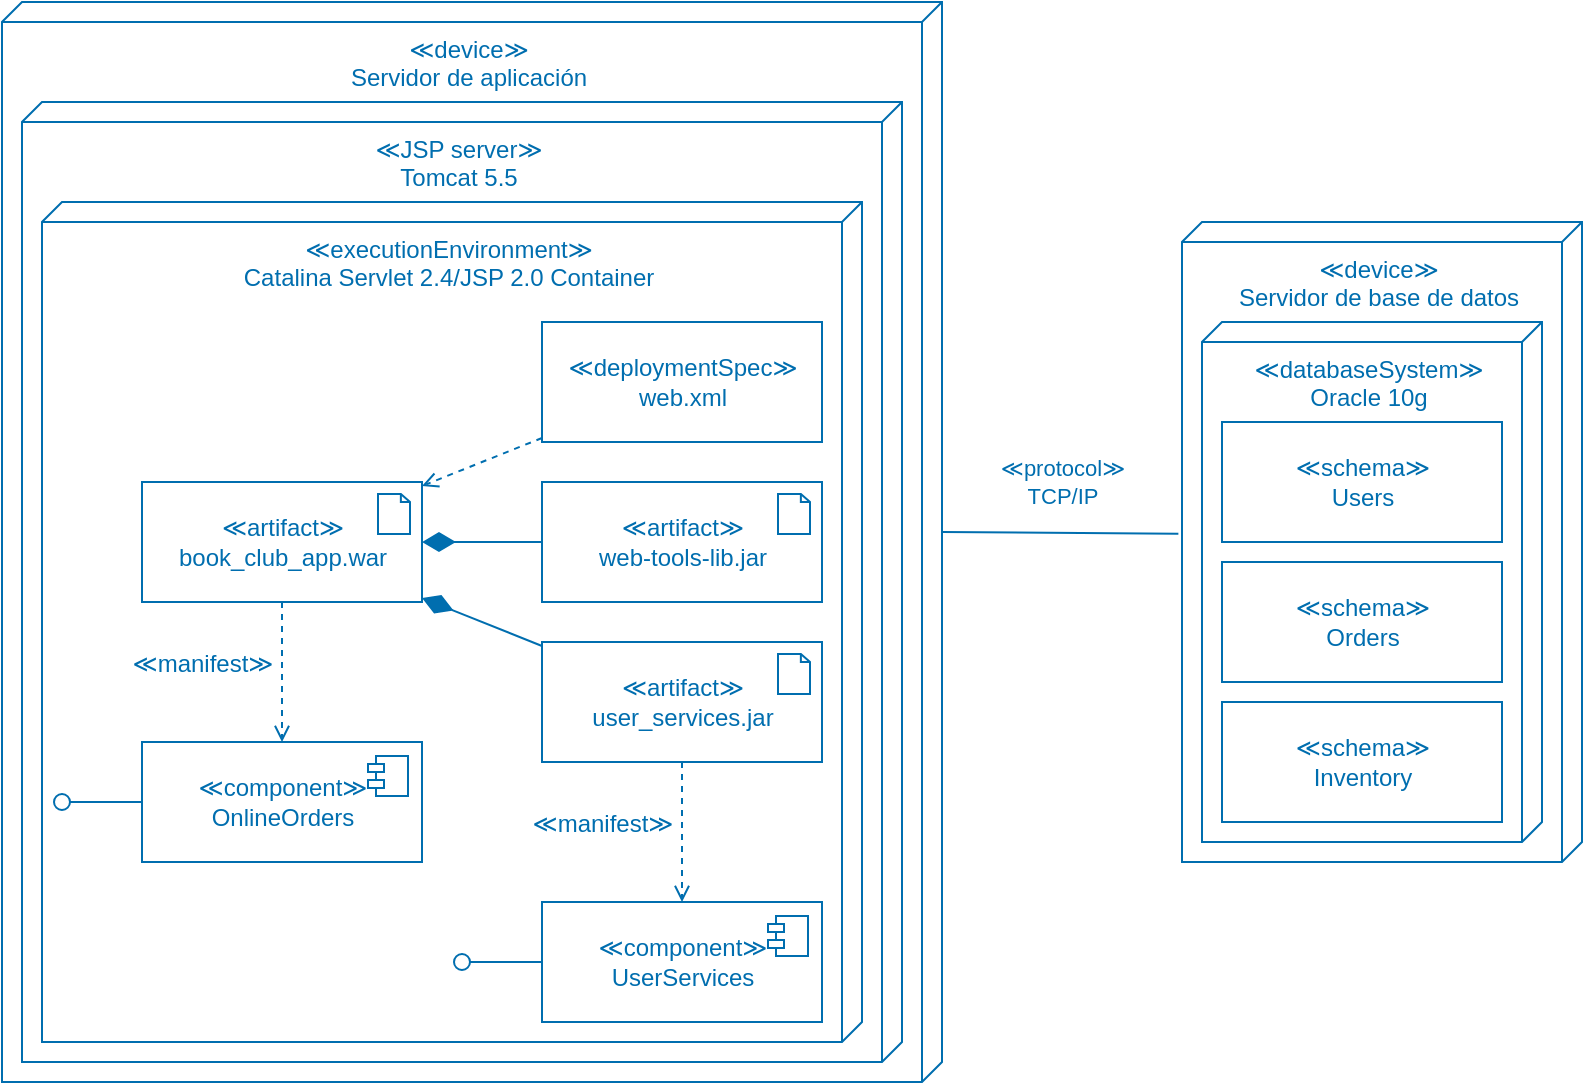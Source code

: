 <mxfile>
    <diagram id="u79CN8P1TTN_0yYjMMCz" name="Page-1">
        <mxGraphModel dx="906" dy="546" grid="1" gridSize="10" guides="1" tooltips="1" connect="1" arrows="1" fold="1" page="1" pageScale="1" pageWidth="850" pageHeight="1100" math="0" shadow="0">
            <root>
                <mxCell id="0"/>
                <mxCell id="1" parent="0"/>
                <mxCell id="14" value="≪device≫&lt;br&gt;Servidor de base de datos" style="verticalAlign=top;align=center;shape=cube;size=10;direction=south;fontStyle=0;html=1;boundedLbl=1;spacingLeft=5;fillColor=none;fontColor=#006EAF;strokeColor=#006EAF;" parent="1" vertex="1">
                    <mxGeometry x="630" y="350" width="200" height="320" as="geometry"/>
                </mxCell>
                <mxCell id="21" value="≪databaseSystem≫&lt;br&gt;Oracle 10g" style="verticalAlign=top;align=center;shape=cube;size=10;direction=south;fontStyle=0;html=1;boundedLbl=1;spacingLeft=5;fillColor=none;fontColor=#006EAF;strokeColor=#006EAF;" parent="1" vertex="1">
                    <mxGeometry x="640" y="400" width="170" height="260" as="geometry"/>
                </mxCell>
                <mxCell id="64" value="≪protocol≫&lt;br&gt;TCP/IP" style="edgeStyle=none;html=1;exitX=0;exitY=0;exitDx=265;exitDy=0;exitPerimeter=0;entryX=0.487;entryY=1.009;entryDx=0;entryDy=0;entryPerimeter=0;fillColor=#1ba1e2;strokeColor=#006EAF;endArrow=none;endFill=0;fontColor=#006EAF;labelBackgroundColor=none;" parent="1" source="6" target="14" edge="1">
                    <mxGeometry x="0.012" y="25" relative="1" as="geometry">
                        <mxPoint as="offset"/>
                    </mxGeometry>
                </mxCell>
                <mxCell id="6" value="≪device≫&lt;br&gt;Servidor de aplicación" style="verticalAlign=top;align=center;shape=cube;size=10;direction=south;fontStyle=0;html=1;boundedLbl=1;spacingLeft=5;fillColor=none;fontColor=#006EAF;strokeColor=#006EAF;" parent="1" vertex="1">
                    <mxGeometry x="40" y="240" width="470" height="540" as="geometry"/>
                </mxCell>
                <mxCell id="11" value="≪JSP server≫&lt;br&gt;Tomcat 5.5" style="verticalAlign=top;align=center;shape=cube;size=10;direction=south;fontStyle=0;html=1;boundedLbl=1;spacingLeft=5;fillColor=none;fontColor=#006EAF;strokeColor=#006EAF;" parent="1" vertex="1">
                    <mxGeometry x="50" y="290" width="440" height="480" as="geometry"/>
                </mxCell>
                <mxCell id="12" value="≪schema≫&lt;br&gt;Users" style="html=1;dropTarget=0;fillColor=none;fontColor=#006EAF;strokeColor=#006EAF;verticalAlign=middle;" parent="1" vertex="1">
                    <mxGeometry x="650" y="450" width="140" height="60" as="geometry"/>
                </mxCell>
                <mxCell id="29" value="≪executionEnvironment≫&lt;br&gt;Catalina Servlet 2.4/JSP 2.0 Container" style="verticalAlign=top;align=center;shape=cube;size=10;direction=south;fontStyle=0;html=1;boundedLbl=1;spacingLeft=5;fillColor=none;fontColor=#006EAF;strokeColor=#006EAF;" parent="1" vertex="1">
                    <mxGeometry x="60" y="340" width="410" height="420" as="geometry"/>
                </mxCell>
                <mxCell id="33" value="" style="group" parent="1" vertex="1" connectable="0">
                    <mxGeometry x="70" y="610" width="180" height="60" as="geometry"/>
                </mxCell>
                <mxCell id="22" value="≪component≫&lt;br&gt;OnlineOrders" style="html=1;dropTarget=0;fillColor=none;fontColor=#006EAF;strokeColor=#006EAF;" parent="33" vertex="1">
                    <mxGeometry x="40" width="140" height="60" as="geometry"/>
                </mxCell>
                <mxCell id="23" value="" style="shape=module;jettyWidth=8;jettyHeight=4;fillColor=none;fontColor=#006EAF;strokeColor=#006EAF;" parent="22" vertex="1">
                    <mxGeometry x="1" width="20" height="20" relative="1" as="geometry">
                        <mxPoint x="-27" y="7" as="offset"/>
                    </mxGeometry>
                </mxCell>
                <mxCell id="32" value="" style="html=1;verticalAlign=bottom;labelBackgroundColor=none;startArrow=oval;startFill=0;startSize=8;endArrow=none;fillColor=#1ba1e2;strokeColor=#006EAF;entryX=0;entryY=0.5;entryDx=0;entryDy=0;" parent="33" target="22" edge="1">
                    <mxGeometry x="-1" y="3" relative="1" as="geometry">
                        <mxPoint y="30" as="sourcePoint"/>
                        <mxPoint x="480" y="-170" as="targetPoint"/>
                    </mxGeometry>
                </mxCell>
                <mxCell id="34" value="&lt;span style=&quot;color: rgb(0, 110, 175); font-size: 12px;&quot;&gt;≪manifest≫&lt;/span&gt;" style="endArrow=open;html=1;rounded=0;align=center;verticalAlign=bottom;dashed=1;endFill=0;labelBackgroundColor=none;fillColor=#1ba1e2;strokeColor=#006EAF;" parent="1" source="30" target="22" edge="1">
                    <mxGeometry x="0.143" y="-40" relative="1" as="geometry">
                        <mxPoint x="270" y="560" as="sourcePoint"/>
                        <mxPoint x="430" y="560" as="targetPoint"/>
                        <mxPoint as="offset"/>
                    </mxGeometry>
                </mxCell>
                <mxCell id="39" value="" style="endArrow=none;html=1;endSize=12;startArrow=diamondThin;startSize=14;startFill=1;align=left;verticalAlign=bottom;fillColor=#1ba1e2;strokeColor=#006EAF;endFill=0;rounded=0;" parent="1" source="30" target="37" edge="1">
                    <mxGeometry x="-1" y="3" relative="1" as="geometry">
                        <mxPoint x="360" y="730" as="sourcePoint"/>
                        <mxPoint x="520" y="730" as="targetPoint"/>
                    </mxGeometry>
                </mxCell>
                <mxCell id="41" value="" style="endArrow=none;html=1;endSize=12;startArrow=diamondThin;startSize=14;startFill=1;align=left;verticalAlign=bottom;fillColor=#1ba1e2;strokeColor=#006EAF;endFill=0;rounded=0;" parent="1" source="30" target="38" edge="1">
                    <mxGeometry x="-1" y="3" relative="1" as="geometry">
                        <mxPoint x="260" y="520" as="sourcePoint"/>
                        <mxPoint x="360" y="520" as="targetPoint"/>
                    </mxGeometry>
                </mxCell>
                <mxCell id="42" value="≪deploymentSpec≫&lt;br&gt;web.xml" style="html=1;dropTarget=0;fillColor=none;fontColor=#006EAF;strokeColor=#006EAF;" parent="1" vertex="1">
                    <mxGeometry x="310" y="400" width="140" height="60" as="geometry"/>
                </mxCell>
                <mxCell id="43" value="" style="endArrow=open;html=1;rounded=0;align=center;verticalAlign=bottom;dashed=1;endFill=0;labelBackgroundColor=none;fillColor=#1ba1e2;strokeColor=#006EAF;" parent="1" source="42" target="30" edge="1">
                    <mxGeometry x="0.143" y="-40" relative="1" as="geometry">
                        <mxPoint x="190" y="550" as="sourcePoint"/>
                        <mxPoint x="190" y="620" as="targetPoint"/>
                        <mxPoint as="offset"/>
                    </mxGeometry>
                </mxCell>
                <mxCell id="44" value="" style="group" parent="1" vertex="1" connectable="0">
                    <mxGeometry x="270" y="690" width="180" height="60" as="geometry"/>
                </mxCell>
                <mxCell id="45" value="≪component≫&lt;br&gt;UserServices" style="html=1;dropTarget=0;fillColor=none;fontColor=#006EAF;strokeColor=#006EAF;" parent="44" vertex="1">
                    <mxGeometry x="40" width="140" height="60" as="geometry"/>
                </mxCell>
                <mxCell id="46" value="" style="shape=module;jettyWidth=8;jettyHeight=4;fillColor=none;fontColor=#006EAF;strokeColor=#006EAF;" parent="45" vertex="1">
                    <mxGeometry x="1" width="20" height="20" relative="1" as="geometry">
                        <mxPoint x="-27" y="7" as="offset"/>
                    </mxGeometry>
                </mxCell>
                <mxCell id="47" value="" style="html=1;verticalAlign=bottom;labelBackgroundColor=none;startArrow=oval;startFill=0;startSize=8;endArrow=none;fillColor=#1ba1e2;strokeColor=#006EAF;entryX=0;entryY=0.5;entryDx=0;entryDy=0;" parent="44" target="45" edge="1">
                    <mxGeometry x="-1" y="3" relative="1" as="geometry">
                        <mxPoint y="30" as="sourcePoint"/>
                        <mxPoint x="480" y="-170" as="targetPoint"/>
                    </mxGeometry>
                </mxCell>
                <mxCell id="48" value="&lt;span style=&quot;color: rgb(0, 110, 175); font-size: 12px;&quot;&gt;≪manifest≫&lt;/span&gt;" style="endArrow=open;html=1;rounded=0;align=center;verticalAlign=bottom;dashed=1;endFill=0;labelBackgroundColor=none;fillColor=#1ba1e2;strokeColor=#006EAF;" parent="1" source="37" target="45" edge="1">
                    <mxGeometry x="0.143" y="-40" relative="1" as="geometry">
                        <mxPoint x="390" y="620" as="sourcePoint"/>
                        <mxPoint x="390" y="690" as="targetPoint"/>
                        <mxPoint as="offset"/>
                    </mxGeometry>
                </mxCell>
                <mxCell id="49" value="≪schema≫&lt;br&gt;Orders" style="html=1;dropTarget=0;fillColor=none;fontColor=#006EAF;strokeColor=#006EAF;verticalAlign=middle;" parent="1" vertex="1">
                    <mxGeometry x="650" y="520" width="140" height="60" as="geometry"/>
                </mxCell>
                <mxCell id="51" value="≪schema≫&lt;br&gt;Inventory" style="html=1;dropTarget=0;fillColor=none;fontColor=#006EAF;strokeColor=#006EAF;verticalAlign=middle;" parent="1" vertex="1">
                    <mxGeometry x="650" y="590" width="140" height="60" as="geometry"/>
                </mxCell>
                <mxCell id="57" value="" style="group" parent="1" vertex="1" connectable="0">
                    <mxGeometry x="310" y="480" width="140" height="60" as="geometry"/>
                </mxCell>
                <mxCell id="38" value="≪artifact≫&lt;br&gt;web-tools-lib.jar" style="html=1;dropTarget=0;fillColor=none;fontColor=#006EAF;strokeColor=#006EAF;" parent="57" vertex="1">
                    <mxGeometry width="140" height="60" as="geometry"/>
                </mxCell>
                <mxCell id="56" value="" style="html=1;verticalLabelPosition=bottom;align=center;labelBackgroundColor=#ffffff;verticalAlign=top;strokeWidth=1;strokeColor=#006EAF;shadow=0;dashed=0;shape=mxgraph.ios7.icons.document;fillColor=none;fontColor=#ffffff;" parent="57" vertex="1">
                    <mxGeometry x="118" y="6" width="16" height="20" as="geometry"/>
                </mxCell>
                <mxCell id="61" value="" style="group" parent="1" vertex="1" connectable="0">
                    <mxGeometry x="310" y="560" width="140" height="60" as="geometry"/>
                </mxCell>
                <mxCell id="37" value="≪artifact≫&lt;br&gt;user_services.jar" style="html=1;dropTarget=0;fillColor=none;fontColor=#006EAF;strokeColor=#006EAF;" parent="61" vertex="1">
                    <mxGeometry width="140" height="60" as="geometry"/>
                </mxCell>
                <mxCell id="60" value="" style="html=1;verticalLabelPosition=bottom;align=center;labelBackgroundColor=#ffffff;verticalAlign=top;strokeWidth=1;strokeColor=#006EAF;shadow=0;dashed=0;shape=mxgraph.ios7.icons.document;fillColor=none;fontColor=#ffffff;" parent="61" vertex="1">
                    <mxGeometry x="118" y="6" width="16" height="20" as="geometry"/>
                </mxCell>
                <mxCell id="63" value="" style="group" parent="1" vertex="1" connectable="0">
                    <mxGeometry x="110" y="480" width="140" height="60" as="geometry"/>
                </mxCell>
                <mxCell id="30" value="≪artifact≫&lt;br&gt;book_club_app.war" style="html=1;dropTarget=0;fillColor=none;fontColor=#006EAF;strokeColor=#006EAF;" parent="63" vertex="1">
                    <mxGeometry width="140" height="60" as="geometry"/>
                </mxCell>
                <mxCell id="62" value="" style="html=1;verticalLabelPosition=bottom;align=center;labelBackgroundColor=#ffffff;verticalAlign=top;strokeWidth=1;strokeColor=#006EAF;shadow=0;dashed=0;shape=mxgraph.ios7.icons.document;fillColor=none;fontColor=#ffffff;" parent="63" vertex="1">
                    <mxGeometry x="118" y="6" width="16" height="20" as="geometry"/>
                </mxCell>
            </root>
        </mxGraphModel>
    </diagram>
</mxfile>